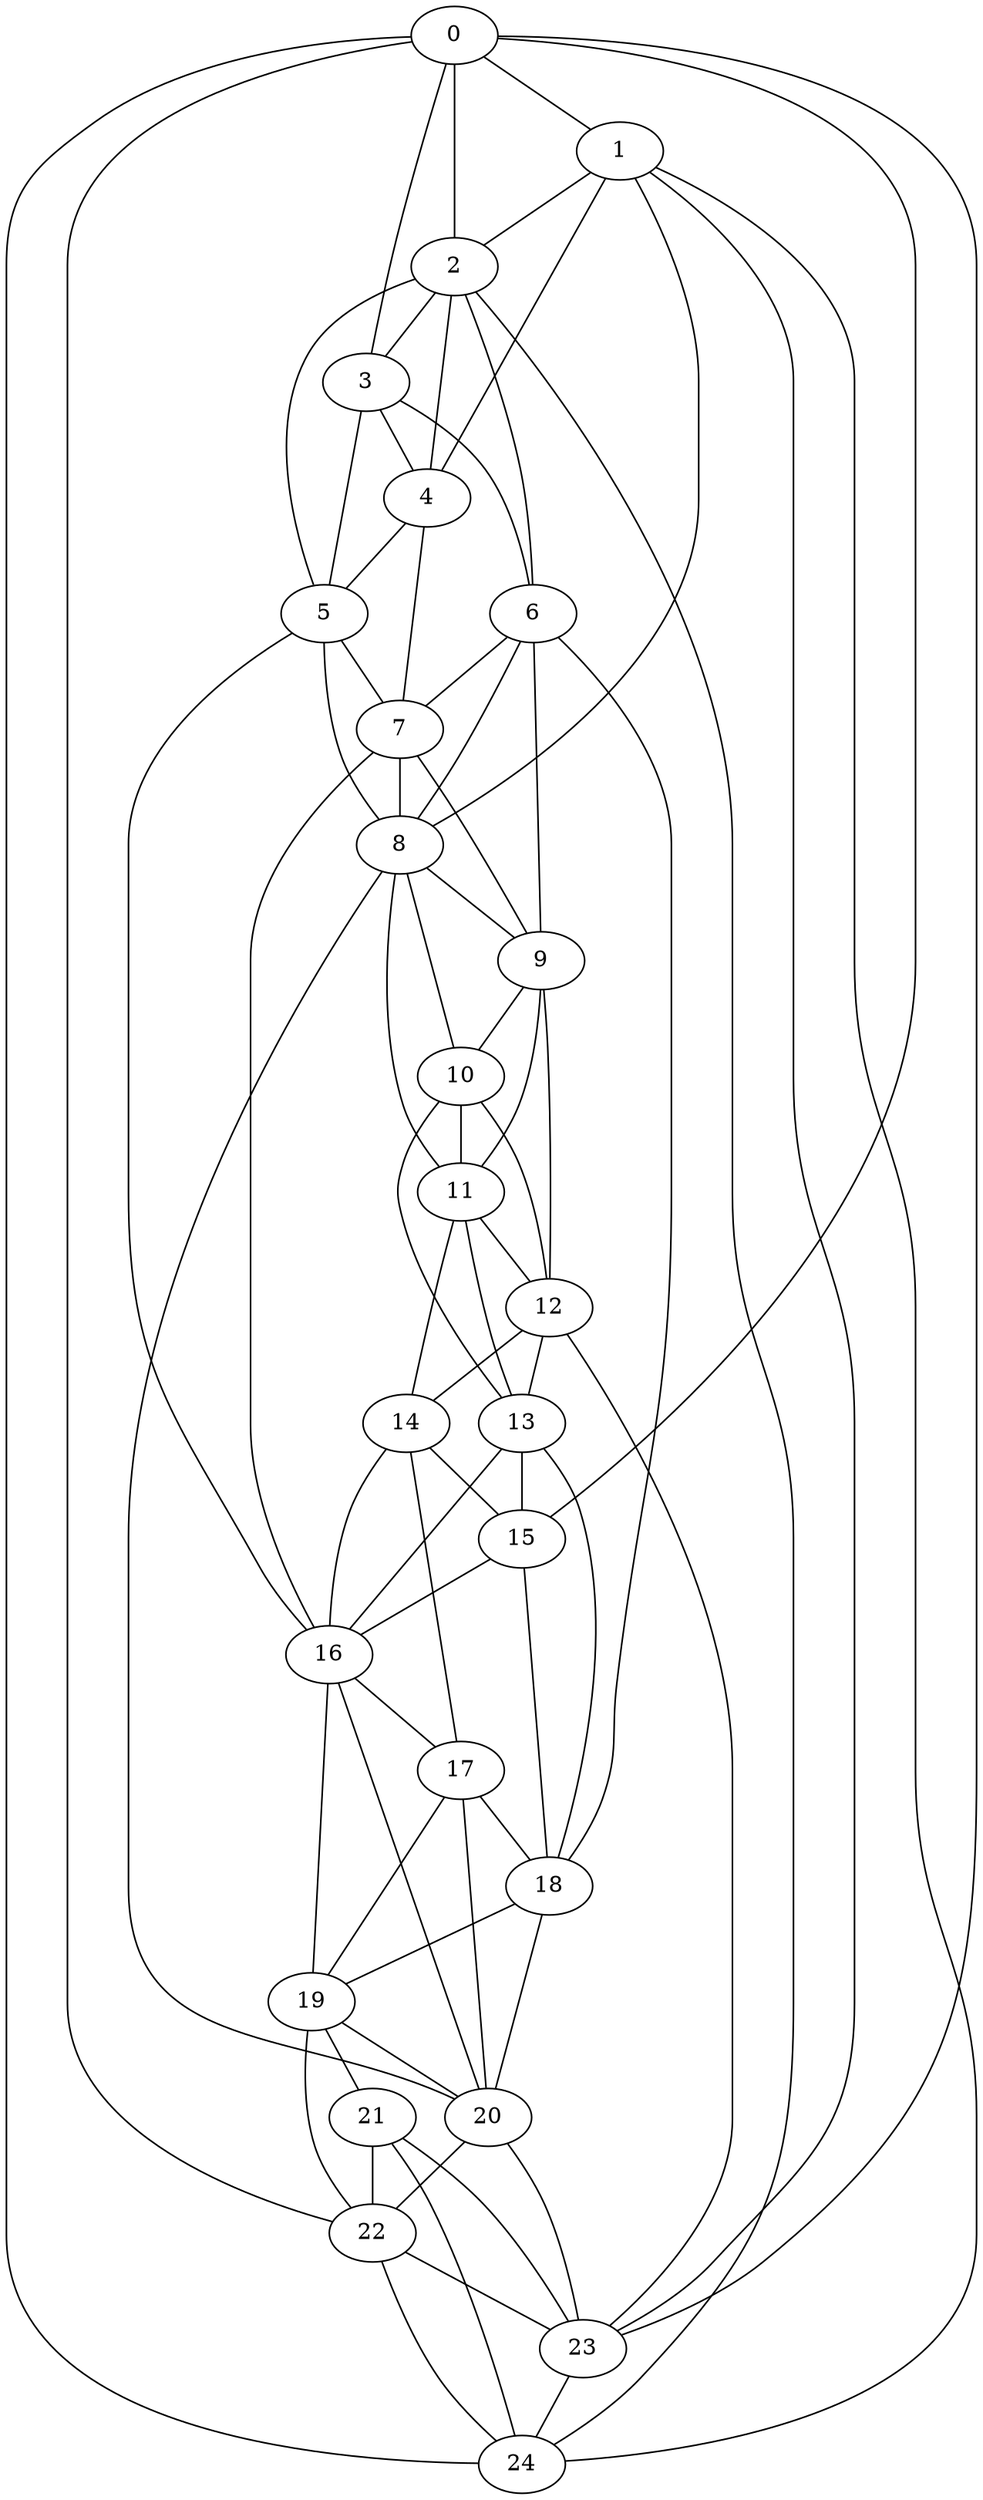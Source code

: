 strict graph "watts_strogatz_graph(25,6,0.1)" {
0;
1;
2;
3;
4;
5;
6;
7;
8;
9;
10;
11;
12;
13;
14;
15;
16;
17;
18;
19;
20;
21;
22;
23;
24;
0 -- 1  [is_available=True, prob="0.198435820522"];
0 -- 2  [is_available=True, prob="0.908858081276"];
0 -- 3  [is_available=True, prob="1.0"];
0 -- 15  [is_available=True, prob="0.201082613433"];
0 -- 22  [is_available=True, prob="0.144314911189"];
0 -- 23  [is_available=True, prob="0.602147321888"];
0 -- 24  [is_available=True, prob="1.0"];
1 -- 2  [is_available=True, prob="1.0"];
1 -- 4  [is_available=True, prob="0.0274393671286"];
1 -- 8  [is_available=True, prob="1.0"];
1 -- 23  [is_available=True, prob="0.446930186679"];
1 -- 24  [is_available=True, prob="0.671331663425"];
2 -- 3  [is_available=True, prob="0.110230384864"];
2 -- 4  [is_available=True, prob="0.362567681967"];
2 -- 5  [is_available=True, prob="0.210460745007"];
2 -- 6  [is_available=True, prob="1.0"];
2 -- 24  [is_available=True, prob="0.372908978815"];
3 -- 4  [is_available=True, prob="0.701930983222"];
3 -- 5  [is_available=True, prob="0.820483657911"];
3 -- 6  [is_available=True, prob="0.947383193245"];
4 -- 5  [is_available=True, prob="1.0"];
4 -- 7  [is_available=True, prob="0.681018359415"];
5 -- 7  [is_available=True, prob="0.0766621504821"];
5 -- 8  [is_available=True, prob="0.79755896782"];
5 -- 16  [is_available=True, prob="0.156220161345"];
6 -- 7  [is_available=True, prob="1.0"];
6 -- 8  [is_available=True, prob="0.860375355506"];
6 -- 9  [is_available=True, prob="0.771305474414"];
6 -- 18  [is_available=True, prob="1.0"];
7 -- 8  [is_available=True, prob="1.0"];
7 -- 9  [is_available=True, prob="0.37368724942"];
7 -- 16  [is_available=True, prob="0.463096045047"];
8 -- 9  [is_available=True, prob="0.459003824171"];
8 -- 10  [is_available=True, prob="1.0"];
8 -- 11  [is_available=True, prob="1.0"];
8 -- 20  [is_available=True, prob="0.981136351585"];
9 -- 10  [is_available=True, prob="0.0488110328063"];
9 -- 11  [is_available=True, prob="0.731549194998"];
9 -- 12  [is_available=True, prob="1.0"];
10 -- 11  [is_available=True, prob="0.818120104685"];
10 -- 12  [is_available=True, prob="0.162176982409"];
10 -- 13  [is_available=True, prob="0.850776379569"];
11 -- 12  [is_available=True, prob="1.0"];
11 -- 13  [is_available=True, prob="1.0"];
11 -- 14  [is_available=True, prob="0.235262788604"];
12 -- 13  [is_available=True, prob="0.871177437038"];
12 -- 14  [is_available=True, prob="0.796597391061"];
12 -- 23  [is_available=True, prob="0.376793991005"];
13 -- 15  [is_available=True, prob="0.0856336270108"];
13 -- 16  [is_available=True, prob="1.0"];
13 -- 18  [is_available=True, prob="1.0"];
14 -- 15  [is_available=True, prob="0.610924370166"];
14 -- 16  [is_available=True, prob="0.647947255284"];
14 -- 17  [is_available=True, prob="1.0"];
15 -- 16  [is_available=True, prob="0.748500688478"];
15 -- 18  [is_available=True, prob="1.0"];
16 -- 17  [is_available=True, prob="0.788244906068"];
16 -- 19  [is_available=True, prob="0.391432375783"];
16 -- 20  [is_available=True, prob="0.196572687883"];
17 -- 18  [is_available=True, prob="1.0"];
17 -- 19  [is_available=True, prob="0.69091803661"];
17 -- 20  [is_available=True, prob="1.0"];
18 -- 19  [is_available=True, prob="0.000990833254794"];
18 -- 20  [is_available=True, prob="0.498733433774"];
19 -- 20  [is_available=True, prob="1.0"];
19 -- 21  [is_available=True, prob="0.848274871577"];
19 -- 22  [is_available=True, prob="0.371648935668"];
20 -- 22  [is_available=True, prob="0.909892656473"];
20 -- 23  [is_available=True, prob="0.733084374586"];
21 -- 22  [is_available=True, prob="0.478576446703"];
21 -- 23  [is_available=True, prob="0.925152685814"];
21 -- 24  [is_available=True, prob="0.224889738143"];
22 -- 23  [is_available=True, prob="0.257082845295"];
22 -- 24  [is_available=True, prob="0.648131160008"];
23 -- 24  [is_available=True, prob="0.489121000769"];
}
